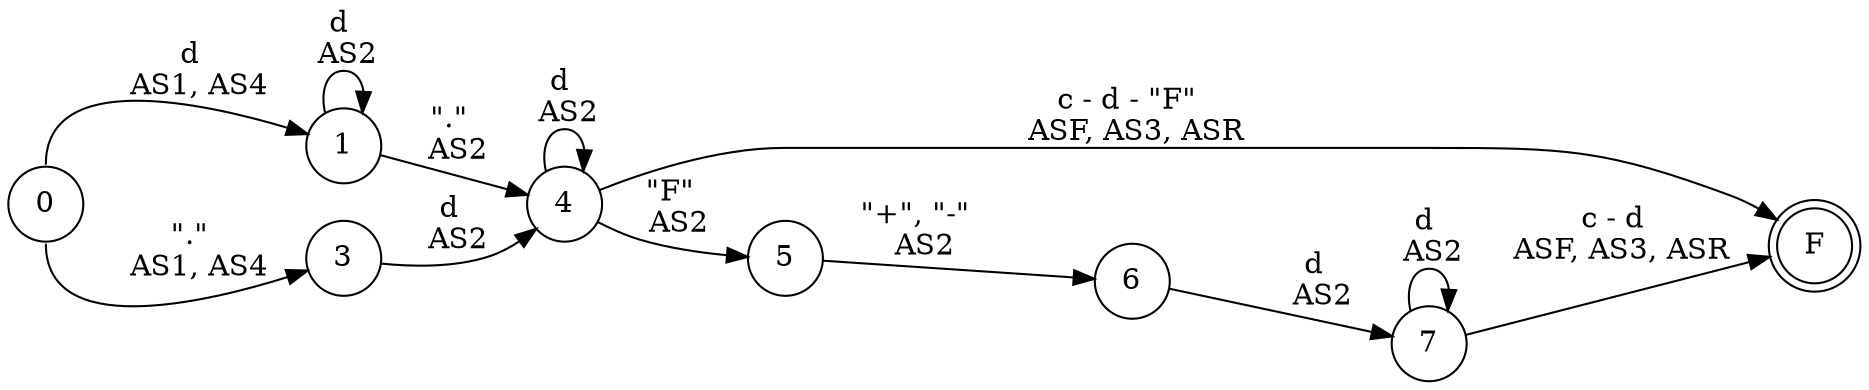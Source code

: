 digraph DFA {
    rankdir = LR;
    node [shape = circle;];
    F [shape = doublecircle;];
    
    0 -> 1 [label = "d \n AS1, AS4"; tailport = n;];
    0 -> 3 [label = "\".\" \n AS1, AS4"; tailport = s;];
    1 -> 1 [label = "d \n AS2";];
    1 -> 4 [label = "\".\" \n AS2";];
    3 -> 4 [label = "d \n AS2";];
    4 -> 4 [label = "d \n AS2";];
    4 -> F [label = "c - d - \"F\" \n ASF, AS3, ASR";];
    4 -> 5 [label = "\"F\" \n AS2";];
    5 -> 6 [label = "\"+\", \"-\" \n AS2";];
    6 -> 7 [label = "d \n AS2";];
    7 -> 7 [label = "d \n AS2";];
    7 -> F [label = "c - d \n ASF, AS3, ASR";];
}